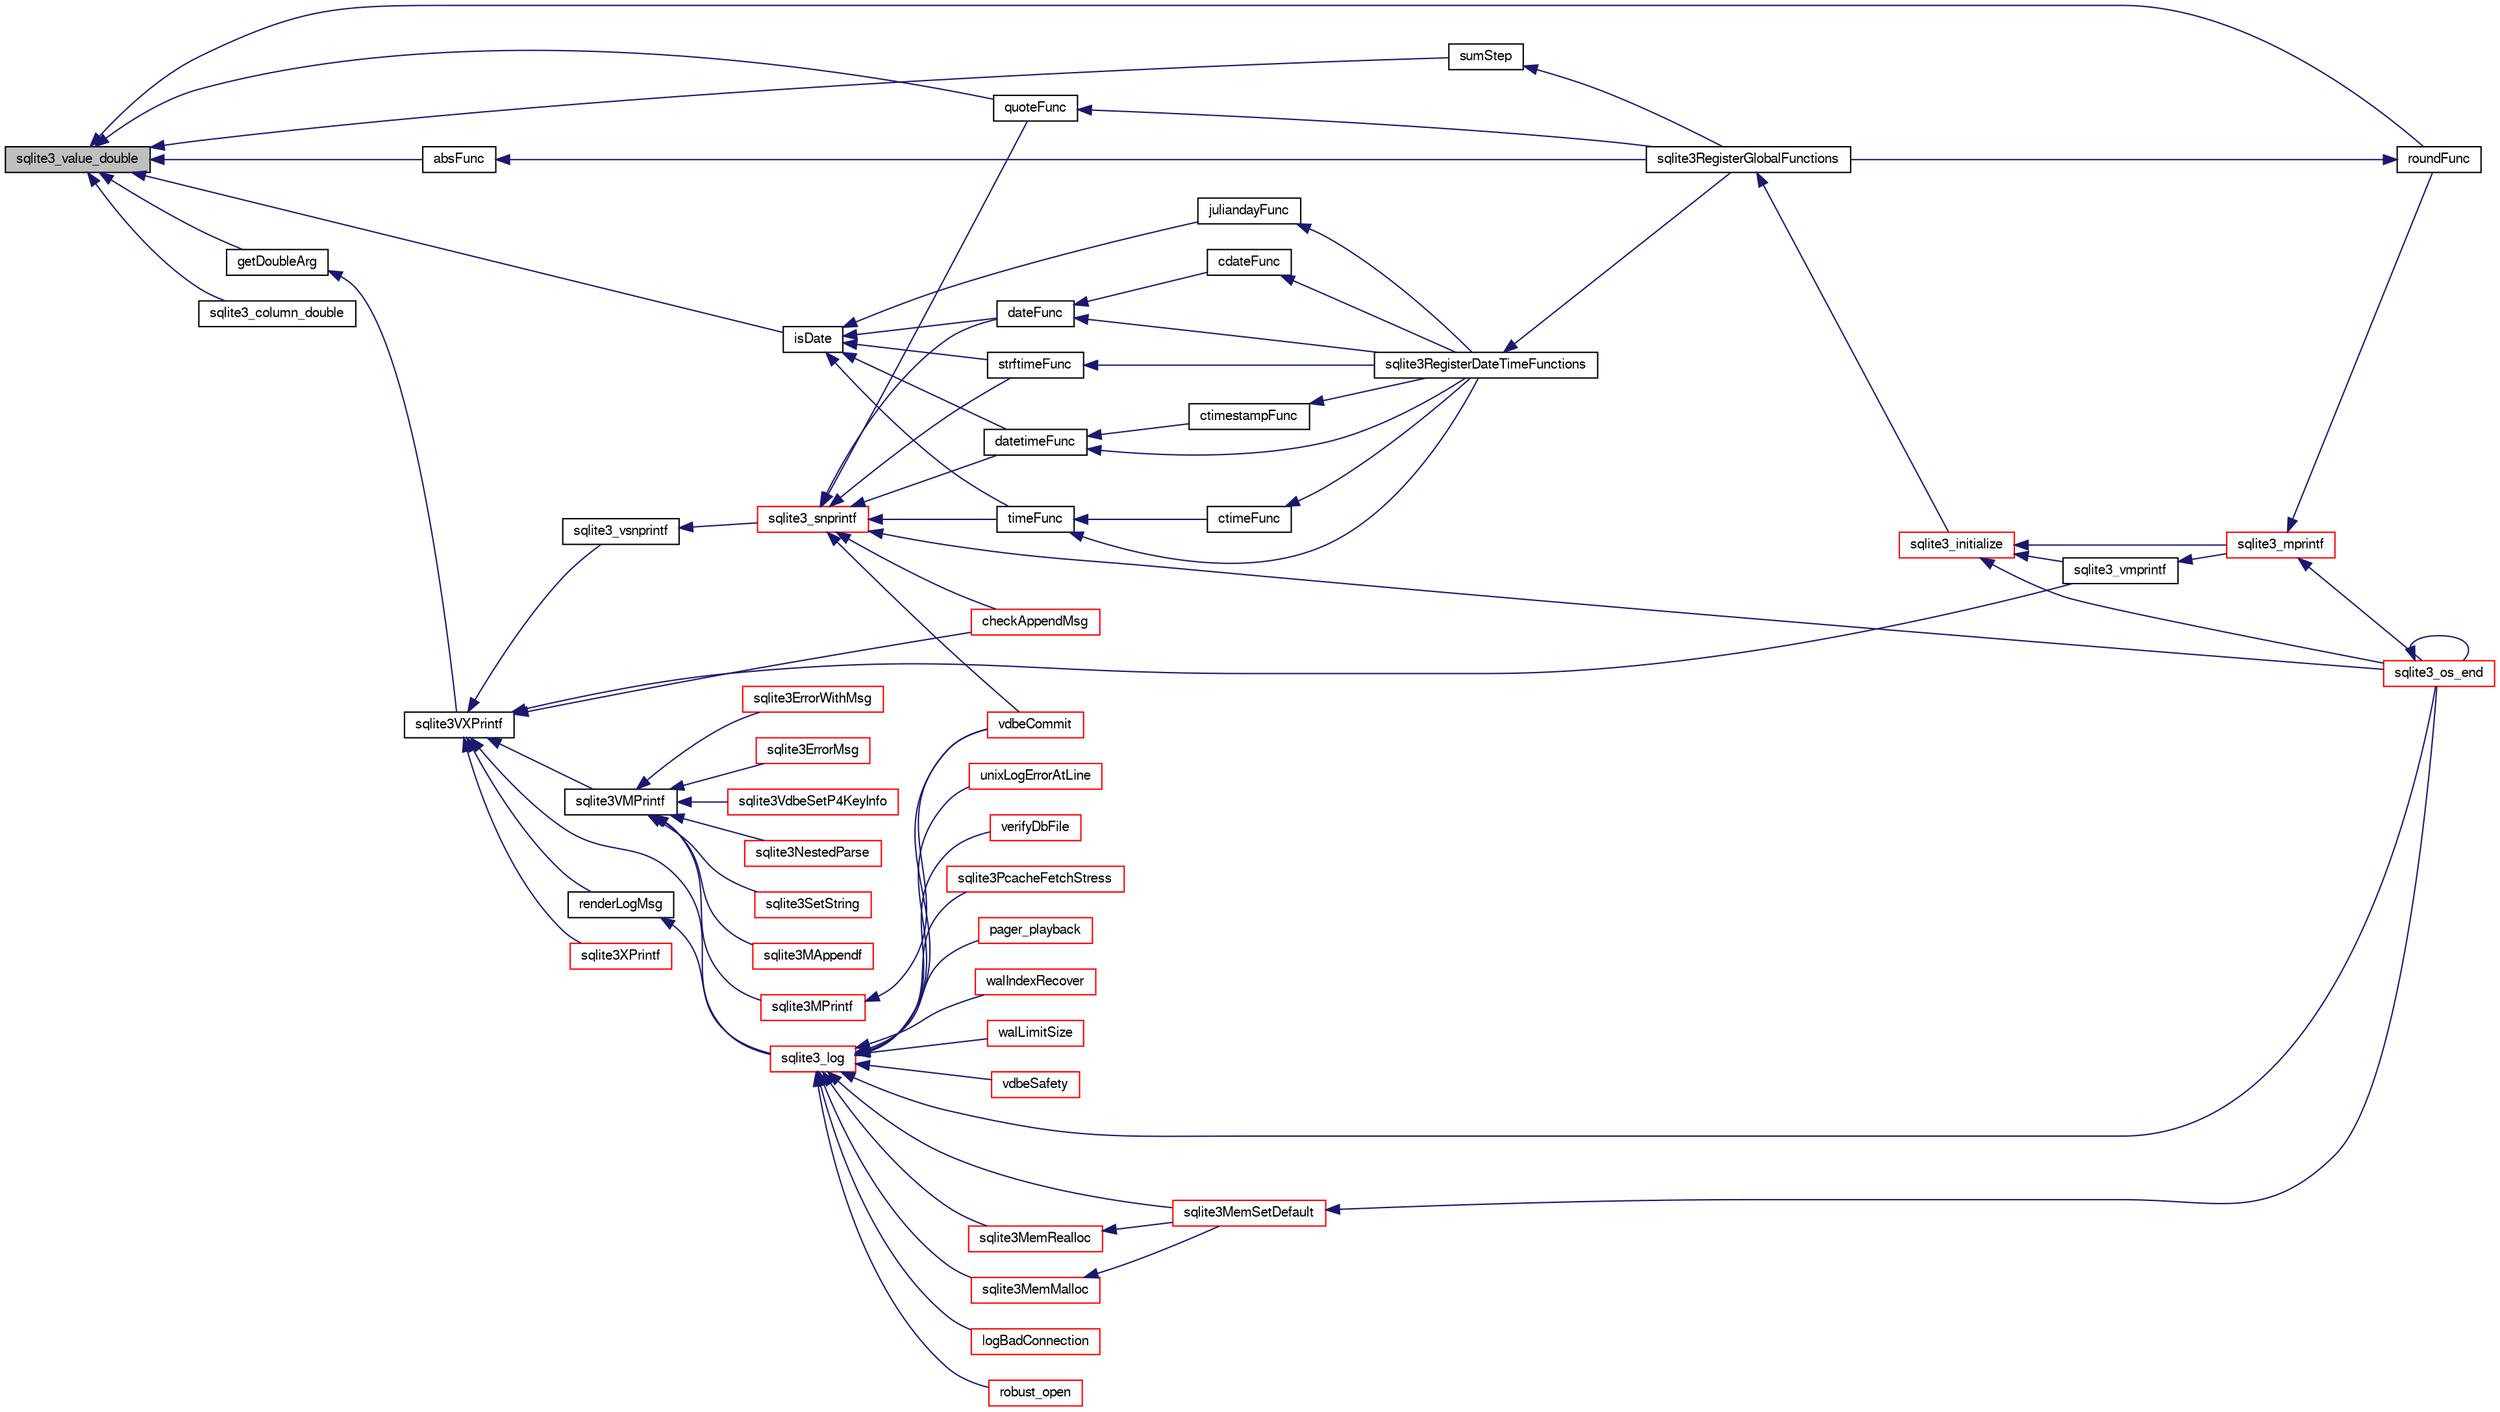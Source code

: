 digraph "sqlite3_value_double"
{
  edge [fontname="FreeSans",fontsize="10",labelfontname="FreeSans",labelfontsize="10"];
  node [fontname="FreeSans",fontsize="10",shape=record];
  rankdir="LR";
  Node394601 [label="sqlite3_value_double",height=0.2,width=0.4,color="black", fillcolor="grey75", style="filled", fontcolor="black"];
  Node394601 -> Node394602 [dir="back",color="midnightblue",fontsize="10",style="solid",fontname="FreeSans"];
  Node394602 [label="isDate",height=0.2,width=0.4,color="black", fillcolor="white", style="filled",URL="$sqlite3_8c.html#a88586fabfb5a2ee248ccf6f5dfb90904"];
  Node394602 -> Node394603 [dir="back",color="midnightblue",fontsize="10",style="solid",fontname="FreeSans"];
  Node394603 [label="juliandayFunc",height=0.2,width=0.4,color="black", fillcolor="white", style="filled",URL="$sqlite3_8c.html#ac3eed2d3f72c21bee1e65f9d0f33a263"];
  Node394603 -> Node394604 [dir="back",color="midnightblue",fontsize="10",style="solid",fontname="FreeSans"];
  Node394604 [label="sqlite3RegisterDateTimeFunctions",height=0.2,width=0.4,color="black", fillcolor="white", style="filled",URL="$sqlite3_8c.html#a44405fdf6c4462912007f6602ecc0bb4"];
  Node394604 -> Node394605 [dir="back",color="midnightblue",fontsize="10",style="solid",fontname="FreeSans"];
  Node394605 [label="sqlite3RegisterGlobalFunctions",height=0.2,width=0.4,color="black", fillcolor="white", style="filled",URL="$sqlite3_8c.html#a9f75bd111010f29e1b8d74344473c4ec"];
  Node394605 -> Node394606 [dir="back",color="midnightblue",fontsize="10",style="solid",fontname="FreeSans"];
  Node394606 [label="sqlite3_initialize",height=0.2,width=0.4,color="red", fillcolor="white", style="filled",URL="$sqlite3_8h.html#ab0c0ee2d5d4cf8b28e9572296a8861df"];
  Node394606 -> Node395169 [dir="back",color="midnightblue",fontsize="10",style="solid",fontname="FreeSans"];
  Node395169 [label="sqlite3_vmprintf",height=0.2,width=0.4,color="black", fillcolor="white", style="filled",URL="$sqlite3_8h.html#ac240de67ddf003828f16a6d9dd3fa3ca"];
  Node395169 -> Node395170 [dir="back",color="midnightblue",fontsize="10",style="solid",fontname="FreeSans"];
  Node395170 [label="sqlite3_mprintf",height=0.2,width=0.4,color="red", fillcolor="white", style="filled",URL="$sqlite3_8h.html#a9533933e57f7ccbb48c32041ce3a8862"];
  Node395170 -> Node394613 [dir="back",color="midnightblue",fontsize="10",style="solid",fontname="FreeSans"];
  Node394613 [label="sqlite3_os_end",height=0.2,width=0.4,color="red", fillcolor="white", style="filled",URL="$sqlite3_8h.html#a2288c95881ecca13d994e42b6a958906"];
  Node394613 -> Node394613 [dir="back",color="midnightblue",fontsize="10",style="solid",fontname="FreeSans"];
  Node395170 -> Node395172 [dir="back",color="midnightblue",fontsize="10",style="solid",fontname="FreeSans"];
  Node395172 [label="roundFunc",height=0.2,width=0.4,color="black", fillcolor="white", style="filled",URL="$sqlite3_8c.html#a8c444ba254edc27891111b76e7ba85e7"];
  Node395172 -> Node394605 [dir="back",color="midnightblue",fontsize="10",style="solid",fontname="FreeSans"];
  Node394606 -> Node395170 [dir="back",color="midnightblue",fontsize="10",style="solid",fontname="FreeSans"];
  Node394606 -> Node394613 [dir="back",color="midnightblue",fontsize="10",style="solid",fontname="FreeSans"];
  Node394602 -> Node395179 [dir="back",color="midnightblue",fontsize="10",style="solid",fontname="FreeSans"];
  Node395179 [label="datetimeFunc",height=0.2,width=0.4,color="black", fillcolor="white", style="filled",URL="$sqlite3_8c.html#a9755493e1c5c377b5ea7078b4029c24a"];
  Node395179 -> Node395180 [dir="back",color="midnightblue",fontsize="10",style="solid",fontname="FreeSans"];
  Node395180 [label="ctimestampFunc",height=0.2,width=0.4,color="black", fillcolor="white", style="filled",URL="$sqlite3_8c.html#af66b08c4ab0dce0ff0c92a61b580f514"];
  Node395180 -> Node394604 [dir="back",color="midnightblue",fontsize="10",style="solid",fontname="FreeSans"];
  Node395179 -> Node394604 [dir="back",color="midnightblue",fontsize="10",style="solid",fontname="FreeSans"];
  Node394602 -> Node395181 [dir="back",color="midnightblue",fontsize="10",style="solid",fontname="FreeSans"];
  Node395181 [label="timeFunc",height=0.2,width=0.4,color="black", fillcolor="white", style="filled",URL="$sqlite3_8c.html#aca881e4cda242c3a8f2256605cbf9e91"];
  Node395181 -> Node395182 [dir="back",color="midnightblue",fontsize="10",style="solid",fontname="FreeSans"];
  Node395182 [label="ctimeFunc",height=0.2,width=0.4,color="black", fillcolor="white", style="filled",URL="$sqlite3_8c.html#ad8e9781533516df5a0705e4b36155290"];
  Node395182 -> Node394604 [dir="back",color="midnightblue",fontsize="10",style="solid",fontname="FreeSans"];
  Node395181 -> Node394604 [dir="back",color="midnightblue",fontsize="10",style="solid",fontname="FreeSans"];
  Node394602 -> Node395183 [dir="back",color="midnightblue",fontsize="10",style="solid",fontname="FreeSans"];
  Node395183 [label="dateFunc",height=0.2,width=0.4,color="black", fillcolor="white", style="filled",URL="$sqlite3_8c.html#a0895a9abec96efb62b3c986a3c14ee32"];
  Node395183 -> Node395184 [dir="back",color="midnightblue",fontsize="10",style="solid",fontname="FreeSans"];
  Node395184 [label="cdateFunc",height=0.2,width=0.4,color="black", fillcolor="white", style="filled",URL="$sqlite3_8c.html#addf6dadca2fea72f90dfa99dbaa3da91"];
  Node395184 -> Node394604 [dir="back",color="midnightblue",fontsize="10",style="solid",fontname="FreeSans"];
  Node395183 -> Node394604 [dir="back",color="midnightblue",fontsize="10",style="solid",fontname="FreeSans"];
  Node394602 -> Node395185 [dir="back",color="midnightblue",fontsize="10",style="solid",fontname="FreeSans"];
  Node395185 [label="strftimeFunc",height=0.2,width=0.4,color="black", fillcolor="white", style="filled",URL="$sqlite3_8c.html#af531defbf93ba3aef96decedeafb344f"];
  Node395185 -> Node394604 [dir="back",color="midnightblue",fontsize="10",style="solid",fontname="FreeSans"];
  Node394601 -> Node395479 [dir="back",color="midnightblue",fontsize="10",style="solid",fontname="FreeSans"];
  Node395479 [label="getDoubleArg",height=0.2,width=0.4,color="black", fillcolor="white", style="filled",URL="$sqlite3_8c.html#a1cf25120072c85bd261983b24c12c3d9"];
  Node395479 -> Node395275 [dir="back",color="midnightblue",fontsize="10",style="solid",fontname="FreeSans"];
  Node395275 [label="sqlite3VXPrintf",height=0.2,width=0.4,color="black", fillcolor="white", style="filled",URL="$sqlite3_8c.html#a63c25806c9bd4a2b76f9a0eb232c6bde"];
  Node395275 -> Node395096 [dir="back",color="midnightblue",fontsize="10",style="solid",fontname="FreeSans"];
  Node395096 [label="sqlite3VMPrintf",height=0.2,width=0.4,color="black", fillcolor="white", style="filled",URL="$sqlite3_8c.html#a05535d0982ef06fbc2ee8195ebbae689"];
  Node395096 -> Node395097 [dir="back",color="midnightblue",fontsize="10",style="solid",fontname="FreeSans"];
  Node395097 [label="sqlite3SetString",height=0.2,width=0.4,color="red", fillcolor="white", style="filled",URL="$sqlite3_8c.html#aad368822484a1ceae010a829e27454ae"];
  Node395096 -> Node395101 [dir="back",color="midnightblue",fontsize="10",style="solid",fontname="FreeSans"];
  Node395101 [label="sqlite3MPrintf",height=0.2,width=0.4,color="red", fillcolor="white", style="filled",URL="$sqlite3_8c.html#a208ef0df84e9778778804a19af03efea"];
  Node395101 -> Node394891 [dir="back",color="midnightblue",fontsize="10",style="solid",fontname="FreeSans"];
  Node394891 [label="vdbeCommit",height=0.2,width=0.4,color="red", fillcolor="white", style="filled",URL="$sqlite3_8c.html#a5d7f1e0625451b987728f600cfe1b92d"];
  Node395096 -> Node395120 [dir="back",color="midnightblue",fontsize="10",style="solid",fontname="FreeSans"];
  Node395120 [label="sqlite3MAppendf",height=0.2,width=0.4,color="red", fillcolor="white", style="filled",URL="$sqlite3_8c.html#a43b33971f250cf38164a84f751057bce"];
  Node395096 -> Node395121 [dir="back",color="midnightblue",fontsize="10",style="solid",fontname="FreeSans"];
  Node395121 [label="sqlite3ErrorWithMsg",height=0.2,width=0.4,color="red", fillcolor="white", style="filled",URL="$sqlite3_8c.html#a11feb4cd8e77d59df266587cfe1b2641"];
  Node395096 -> Node395133 [dir="back",color="midnightblue",fontsize="10",style="solid",fontname="FreeSans"];
  Node395133 [label="sqlite3ErrorMsg",height=0.2,width=0.4,color="red", fillcolor="white", style="filled",URL="$sqlite3_8c.html#aee2798e173651adae0f9c85469f3457d"];
  Node395096 -> Node395059 [dir="back",color="midnightblue",fontsize="10",style="solid",fontname="FreeSans"];
  Node395059 [label="sqlite3VdbeSetP4KeyInfo",height=0.2,width=0.4,color="red", fillcolor="white", style="filled",URL="$sqlite3_8c.html#a342090b36fbf7fdace2a23b8efca030c"];
  Node395096 -> Node394790 [dir="back",color="midnightblue",fontsize="10",style="solid",fontname="FreeSans"];
  Node394790 [label="sqlite3NestedParse",height=0.2,width=0.4,color="red", fillcolor="white", style="filled",URL="$sqlite3_8c.html#ae78bd6187a28892732af5428ec15b03f"];
  Node395275 -> Node395169 [dir="back",color="midnightblue",fontsize="10",style="solid",fontname="FreeSans"];
  Node395275 -> Node395177 [dir="back",color="midnightblue",fontsize="10",style="solid",fontname="FreeSans"];
  Node395177 [label="sqlite3_vsnprintf",height=0.2,width=0.4,color="black", fillcolor="white", style="filled",URL="$sqlite3_8h.html#a095af9d57b6df1b95a77df71b9bce062"];
  Node395177 -> Node395178 [dir="back",color="midnightblue",fontsize="10",style="solid",fontname="FreeSans"];
  Node395178 [label="sqlite3_snprintf",height=0.2,width=0.4,color="red", fillcolor="white", style="filled",URL="$sqlite3_8h.html#af4558fab7cb8fb1e61fd642d3e017ef7"];
  Node395178 -> Node395179 [dir="back",color="midnightblue",fontsize="10",style="solid",fontname="FreeSans"];
  Node395178 -> Node395181 [dir="back",color="midnightblue",fontsize="10",style="solid",fontname="FreeSans"];
  Node395178 -> Node395183 [dir="back",color="midnightblue",fontsize="10",style="solid",fontname="FreeSans"];
  Node395178 -> Node395185 [dir="back",color="midnightblue",fontsize="10",style="solid",fontname="FreeSans"];
  Node395178 -> Node394613 [dir="back",color="midnightblue",fontsize="10",style="solid",fontname="FreeSans"];
  Node395178 -> Node395215 [dir="back",color="midnightblue",fontsize="10",style="solid",fontname="FreeSans"];
  Node395215 [label="checkAppendMsg",height=0.2,width=0.4,color="red", fillcolor="white", style="filled",URL="$sqlite3_8c.html#a4366e7af81727e2d755d3c9a635b055e"];
  Node395178 -> Node394891 [dir="back",color="midnightblue",fontsize="10",style="solid",fontname="FreeSans"];
  Node395178 -> Node395230 [dir="back",color="midnightblue",fontsize="10",style="solid",fontname="FreeSans"];
  Node395230 [label="quoteFunc",height=0.2,width=0.4,color="black", fillcolor="white", style="filled",URL="$sqlite3_8c.html#a8e64c0ef376144dfad6a4a3d499056b8"];
  Node395230 -> Node394605 [dir="back",color="midnightblue",fontsize="10",style="solid",fontname="FreeSans"];
  Node395275 -> Node395276 [dir="back",color="midnightblue",fontsize="10",style="solid",fontname="FreeSans"];
  Node395276 [label="renderLogMsg",height=0.2,width=0.4,color="black", fillcolor="white", style="filled",URL="$sqlite3_8c.html#a7a02b43ce0a27bb52085c7f446d115af"];
  Node395276 -> Node395277 [dir="back",color="midnightblue",fontsize="10",style="solid",fontname="FreeSans"];
  Node395277 [label="sqlite3_log",height=0.2,width=0.4,color="red", fillcolor="white", style="filled",URL="$sqlite3_8h.html#a298c9699bf9c143662c6b1fec4b2dc3b"];
  Node395277 -> Node395278 [dir="back",color="midnightblue",fontsize="10",style="solid",fontname="FreeSans"];
  Node395278 [label="sqlite3MemMalloc",height=0.2,width=0.4,color="red", fillcolor="white", style="filled",URL="$sqlite3_8c.html#a53157f1a669f949332f44ca9f15c0a43"];
  Node395278 -> Node395090 [dir="back",color="midnightblue",fontsize="10",style="solid",fontname="FreeSans"];
  Node395090 [label="sqlite3MemSetDefault",height=0.2,width=0.4,color="red", fillcolor="white", style="filled",URL="$sqlite3_8c.html#a162fbfd727e92c5f8f72625b5ff62549"];
  Node395090 -> Node394613 [dir="back",color="midnightblue",fontsize="10",style="solid",fontname="FreeSans"];
  Node395277 -> Node395279 [dir="back",color="midnightblue",fontsize="10",style="solid",fontname="FreeSans"];
  Node395279 [label="sqlite3MemRealloc",height=0.2,width=0.4,color="red", fillcolor="white", style="filled",URL="$sqlite3_8c.html#addd043cc5742c3b0cf536763cd4e6948"];
  Node395279 -> Node395090 [dir="back",color="midnightblue",fontsize="10",style="solid",fontname="FreeSans"];
  Node395277 -> Node395090 [dir="back",color="midnightblue",fontsize="10",style="solid",fontname="FreeSans"];
  Node395277 -> Node395280 [dir="back",color="midnightblue",fontsize="10",style="solid",fontname="FreeSans"];
  Node395280 [label="logBadConnection",height=0.2,width=0.4,color="red", fillcolor="white", style="filled",URL="$sqlite3_8c.html#a8aa249fac852b22bb1227e2bc2921f11"];
  Node395277 -> Node395286 [dir="back",color="midnightblue",fontsize="10",style="solid",fontname="FreeSans"];
  Node395286 [label="robust_open",height=0.2,width=0.4,color="red", fillcolor="white", style="filled",URL="$sqlite3_8c.html#a0eb989e531821c6a1deb85a3ba0021c0"];
  Node395277 -> Node395288 [dir="back",color="midnightblue",fontsize="10",style="solid",fontname="FreeSans"];
  Node395288 [label="unixLogErrorAtLine",height=0.2,width=0.4,color="red", fillcolor="white", style="filled",URL="$sqlite3_8c.html#a23b4a35445d08fc62ef2d5c3d56c1640"];
  Node395277 -> Node395302 [dir="back",color="midnightblue",fontsize="10",style="solid",fontname="FreeSans"];
  Node395302 [label="verifyDbFile",height=0.2,width=0.4,color="red", fillcolor="white", style="filled",URL="$sqlite3_8c.html#a0ff620ba7a3e7e727c37c0b172d12c66"];
  Node395277 -> Node394613 [dir="back",color="midnightblue",fontsize="10",style="solid",fontname="FreeSans"];
  Node395277 -> Node395303 [dir="back",color="midnightblue",fontsize="10",style="solid",fontname="FreeSans"];
  Node395303 [label="sqlite3PcacheFetchStress",height=0.2,width=0.4,color="red", fillcolor="white", style="filled",URL="$sqlite3_8c.html#a83644ab4d77e1649ae5336b659edb351"];
  Node395277 -> Node394957 [dir="back",color="midnightblue",fontsize="10",style="solid",fontname="FreeSans"];
  Node394957 [label="pager_playback",height=0.2,width=0.4,color="red", fillcolor="white", style="filled",URL="$sqlite3_8c.html#a9d9a750a9fc76eb4b668c8a16b164a65"];
  Node395277 -> Node395207 [dir="back",color="midnightblue",fontsize="10",style="solid",fontname="FreeSans"];
  Node395207 [label="walIndexRecover",height=0.2,width=0.4,color="red", fillcolor="white", style="filled",URL="$sqlite3_8c.html#ab4ee99f3710323acbeb6c495dd18d205"];
  Node395277 -> Node395081 [dir="back",color="midnightblue",fontsize="10",style="solid",fontname="FreeSans"];
  Node395081 [label="walLimitSize",height=0.2,width=0.4,color="red", fillcolor="white", style="filled",URL="$sqlite3_8c.html#a7d814227c8fb4a3441c42e9f2fdade3b"];
  Node395277 -> Node394891 [dir="back",color="midnightblue",fontsize="10",style="solid",fontname="FreeSans"];
  Node395277 -> Node395304 [dir="back",color="midnightblue",fontsize="10",style="solid",fontname="FreeSans"];
  Node395304 [label="vdbeSafety",height=0.2,width=0.4,color="red", fillcolor="white", style="filled",URL="$sqlite3_8c.html#ad376f1aa66b2801fa8fb2fb134f370fd"];
  Node395275 -> Node395277 [dir="back",color="midnightblue",fontsize="10",style="solid",fontname="FreeSans"];
  Node395275 -> Node395323 [dir="back",color="midnightblue",fontsize="10",style="solid",fontname="FreeSans"];
  Node395323 [label="sqlite3XPrintf",height=0.2,width=0.4,color="red", fillcolor="white", style="filled",URL="$sqlite3_8c.html#afa51896b0f07c74fe11c806a5df7030c"];
  Node395275 -> Node395215 [dir="back",color="midnightblue",fontsize="10",style="solid",fontname="FreeSans"];
  Node394601 -> Node395480 [dir="back",color="midnightblue",fontsize="10",style="solid",fontname="FreeSans"];
  Node395480 [label="sqlite3_column_double",height=0.2,width=0.4,color="black", fillcolor="white", style="filled",URL="$sqlite3_8h.html#a368632d32e55eaa325cb7272effffaba"];
  Node394601 -> Node395405 [dir="back",color="midnightblue",fontsize="10",style="solid",fontname="FreeSans"];
  Node395405 [label="absFunc",height=0.2,width=0.4,color="black", fillcolor="white", style="filled",URL="$sqlite3_8c.html#af271994a34f441432d50d7095e0ed23d"];
  Node395405 -> Node394605 [dir="back",color="midnightblue",fontsize="10",style="solid",fontname="FreeSans"];
  Node394601 -> Node395172 [dir="back",color="midnightblue",fontsize="10",style="solid",fontname="FreeSans"];
  Node394601 -> Node395230 [dir="back",color="midnightblue",fontsize="10",style="solid",fontname="FreeSans"];
  Node394601 -> Node395415 [dir="back",color="midnightblue",fontsize="10",style="solid",fontname="FreeSans"];
  Node395415 [label="sumStep",height=0.2,width=0.4,color="black", fillcolor="white", style="filled",URL="$sqlite3_8c.html#a357caed2b7201c57a80525a53e3c7487"];
  Node395415 -> Node394605 [dir="back",color="midnightblue",fontsize="10",style="solid",fontname="FreeSans"];
}
